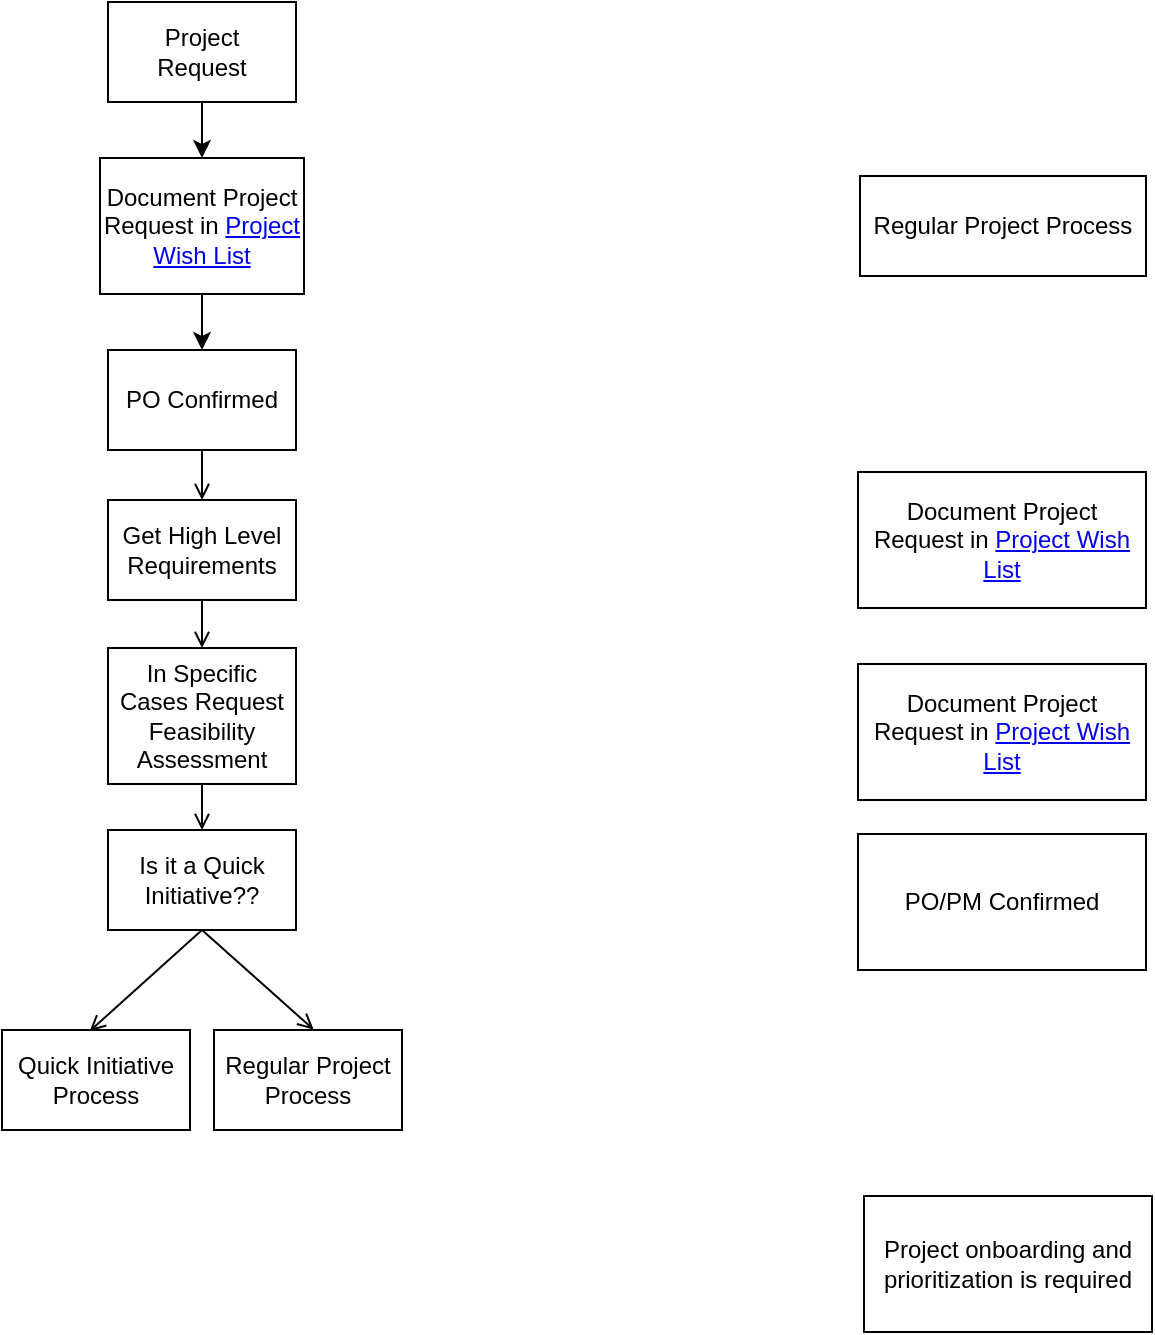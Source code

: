 <mxfile version="18.1.3" type="github">
  <diagram id="UuINoagajCsAjQXCb1hG" name="Page-1">
    <mxGraphModel dx="2222" dy="1194" grid="0" gridSize="10" guides="1" tooltips="1" connect="1" arrows="1" fold="1" page="0" pageScale="1" pageWidth="850" pageHeight="1100" math="0" shadow="0">
      <root>
        <mxCell id="0" />
        <mxCell id="1" parent="0" />
        <mxCell id="0aMMqWP5mhxlDu2Pbyt3-3" style="edgeStyle=orthogonalEdgeStyle;rounded=0;orthogonalLoop=1;jettySize=auto;html=1;exitX=0.5;exitY=1;exitDx=0;exitDy=0;entryX=0.5;entryY=0;entryDx=0;entryDy=0;" edge="1" parent="1" source="a5484PJUVfSCDonEMbwy-1" target="0aMMqWP5mhxlDu2Pbyt3-1">
          <mxGeometry relative="1" as="geometry" />
        </mxCell>
        <mxCell id="a5484PJUVfSCDonEMbwy-1" value="Project &lt;br&gt;Request" style="rounded=0;whiteSpace=wrap;html=1;hachureGap=4;" parent="1" vertex="1">
          <mxGeometry x="-486" y="-79" width="94" height="50" as="geometry" />
        </mxCell>
        <mxCell id="a5484PJUVfSCDonEMbwy-26" style="edgeStyle=none;curved=1;rounded=0;orthogonalLoop=1;jettySize=auto;html=1;exitX=0.5;exitY=1;exitDx=0;exitDy=0;entryX=0.5;entryY=0;entryDx=0;entryDy=0;endArrow=open;sourcePerimeterSpacing=8;targetPerimeterSpacing=8;" parent="1" source="a5484PJUVfSCDonEMbwy-2" target="a5484PJUVfSCDonEMbwy-25" edge="1">
          <mxGeometry relative="1" as="geometry" />
        </mxCell>
        <mxCell id="a5484PJUVfSCDonEMbwy-2" value="Get High Level Requirements" style="rounded=0;whiteSpace=wrap;html=1;hachureGap=4;" parent="1" vertex="1">
          <mxGeometry x="-486" y="170" width="94" height="50" as="geometry" />
        </mxCell>
        <mxCell id="a5484PJUVfSCDonEMbwy-8" style="edgeStyle=none;curved=1;rounded=0;orthogonalLoop=1;jettySize=auto;html=1;entryX=0.53;entryY=-0.004;entryDx=0;entryDy=0;entryPerimeter=0;endArrow=open;sourcePerimeterSpacing=8;targetPerimeterSpacing=8;exitX=0.5;exitY=1;exitDx=0;exitDy=0;" parent="1" source="a5484PJUVfSCDonEMbwy-3" target="a5484PJUVfSCDonEMbwy-5" edge="1">
          <mxGeometry relative="1" as="geometry" />
        </mxCell>
        <mxCell id="a5484PJUVfSCDonEMbwy-9" style="edgeStyle=none;curved=1;rounded=0;orthogonalLoop=1;jettySize=auto;html=1;entryX=0.466;entryY=0.012;entryDx=0;entryDy=0;entryPerimeter=0;endArrow=open;sourcePerimeterSpacing=8;targetPerimeterSpacing=8;exitX=0.5;exitY=1;exitDx=0;exitDy=0;" parent="1" source="a5484PJUVfSCDonEMbwy-3" target="a5484PJUVfSCDonEMbwy-4" edge="1">
          <mxGeometry relative="1" as="geometry" />
        </mxCell>
        <mxCell id="a5484PJUVfSCDonEMbwy-3" value="Is it a Quick Initiative??" style="rounded=0;whiteSpace=wrap;html=1;hachureGap=4;" parent="1" vertex="1">
          <mxGeometry x="-486" y="335" width="94" height="50" as="geometry" />
        </mxCell>
        <mxCell id="a5484PJUVfSCDonEMbwy-4" value="Quick Initiative&lt;br&gt;Process" style="rounded=0;whiteSpace=wrap;html=1;hachureGap=4;" parent="1" vertex="1">
          <mxGeometry x="-539" y="435" width="94" height="50" as="geometry" />
        </mxCell>
        <mxCell id="a5484PJUVfSCDonEMbwy-5" value="Regular Project Process" style="rounded=0;whiteSpace=wrap;html=1;hachureGap=4;" parent="1" vertex="1">
          <mxGeometry x="-433" y="435" width="94" height="50" as="geometry" />
        </mxCell>
        <mxCell id="a5484PJUVfSCDonEMbwy-14" value="Regular Project Process" style="rounded=0;whiteSpace=wrap;html=1;hachureGap=4;" parent="1" vertex="1">
          <mxGeometry x="-110" y="8" width="143" height="50" as="geometry" />
        </mxCell>
        <mxCell id="a5484PJUVfSCDonEMbwy-15" value="Document Project Request in &lt;a href=&quot;http://confluence.corporate.intra:8080/x/ZAHLC&quot;&gt;Project Wish List&lt;/a&gt;" style="rounded=0;whiteSpace=wrap;html=1;hachureGap=4;" parent="1" vertex="1">
          <mxGeometry x="-111" y="156" width="144" height="68" as="geometry" />
        </mxCell>
        <mxCell id="a5484PJUVfSCDonEMbwy-16" value="PO/PM Confirmed" style="rounded=0;whiteSpace=wrap;html=1;hachureGap=4;" parent="1" vertex="1">
          <mxGeometry x="-111" y="337" width="144" height="68" as="geometry" />
        </mxCell>
        <mxCell id="a5484PJUVfSCDonEMbwy-17" value="Project onboarding and prioritization is required" style="rounded=0;whiteSpace=wrap;html=1;hachureGap=4;" parent="1" vertex="1">
          <mxGeometry x="-108" y="518" width="144" height="68" as="geometry" />
        </mxCell>
        <mxCell id="a5484PJUVfSCDonEMbwy-23" style="edgeStyle=none;curved=1;rounded=0;orthogonalLoop=1;jettySize=auto;html=1;exitX=0.5;exitY=1;exitDx=0;exitDy=0;entryX=0.5;entryY=0;entryDx=0;entryDy=0;endArrow=open;sourcePerimeterSpacing=8;targetPerimeterSpacing=8;" parent="1" source="a5484PJUVfSCDonEMbwy-20" target="a5484PJUVfSCDonEMbwy-2" edge="1">
          <mxGeometry relative="1" as="geometry" />
        </mxCell>
        <mxCell id="a5484PJUVfSCDonEMbwy-20" value="PO Confirmed" style="rounded=0;whiteSpace=wrap;html=1;hachureGap=4;" parent="1" vertex="1">
          <mxGeometry x="-486" y="95" width="94" height="50" as="geometry" />
        </mxCell>
        <mxCell id="a5484PJUVfSCDonEMbwy-24" value="Document Project Request in &lt;a href=&quot;http://confluence.corporate.intra:8080/x/ZAHLC&quot;&gt;Project Wish List&lt;/a&gt;" style="rounded=0;whiteSpace=wrap;html=1;hachureGap=4;" parent="1" vertex="1">
          <mxGeometry x="-111" y="252" width="144" height="68" as="geometry" />
        </mxCell>
        <mxCell id="a5484PJUVfSCDonEMbwy-27" style="edgeStyle=none;curved=1;rounded=0;orthogonalLoop=1;jettySize=auto;html=1;exitX=0.5;exitY=1;exitDx=0;exitDy=0;entryX=0.5;entryY=0;entryDx=0;entryDy=0;endArrow=open;sourcePerimeterSpacing=8;targetPerimeterSpacing=8;" parent="1" source="a5484PJUVfSCDonEMbwy-25" target="a5484PJUVfSCDonEMbwy-3" edge="1">
          <mxGeometry relative="1" as="geometry" />
        </mxCell>
        <mxCell id="a5484PJUVfSCDonEMbwy-25" value="In Specific Cases Request Feasibility Assessment" style="rounded=0;whiteSpace=wrap;html=1;hachureGap=4;" parent="1" vertex="1">
          <mxGeometry x="-486" y="244" width="94" height="68" as="geometry" />
        </mxCell>
        <mxCell id="0aMMqWP5mhxlDu2Pbyt3-4" style="edgeStyle=orthogonalEdgeStyle;rounded=0;orthogonalLoop=1;jettySize=auto;html=1;exitX=0.5;exitY=1;exitDx=0;exitDy=0;entryX=0.5;entryY=0;entryDx=0;entryDy=0;" edge="1" parent="1" source="0aMMqWP5mhxlDu2Pbyt3-1" target="a5484PJUVfSCDonEMbwy-20">
          <mxGeometry relative="1" as="geometry" />
        </mxCell>
        <mxCell id="0aMMqWP5mhxlDu2Pbyt3-1" value="Document Project Request in &lt;a href=&quot;http://confluence.corporate.intra:8080/x/ZAHLC&quot;&gt;Project Wish List&lt;/a&gt;" style="rounded=0;whiteSpace=wrap;html=1;hachureGap=4;" vertex="1" parent="1">
          <mxGeometry x="-490" y="-1" width="102" height="68" as="geometry" />
        </mxCell>
      </root>
    </mxGraphModel>
  </diagram>
</mxfile>

